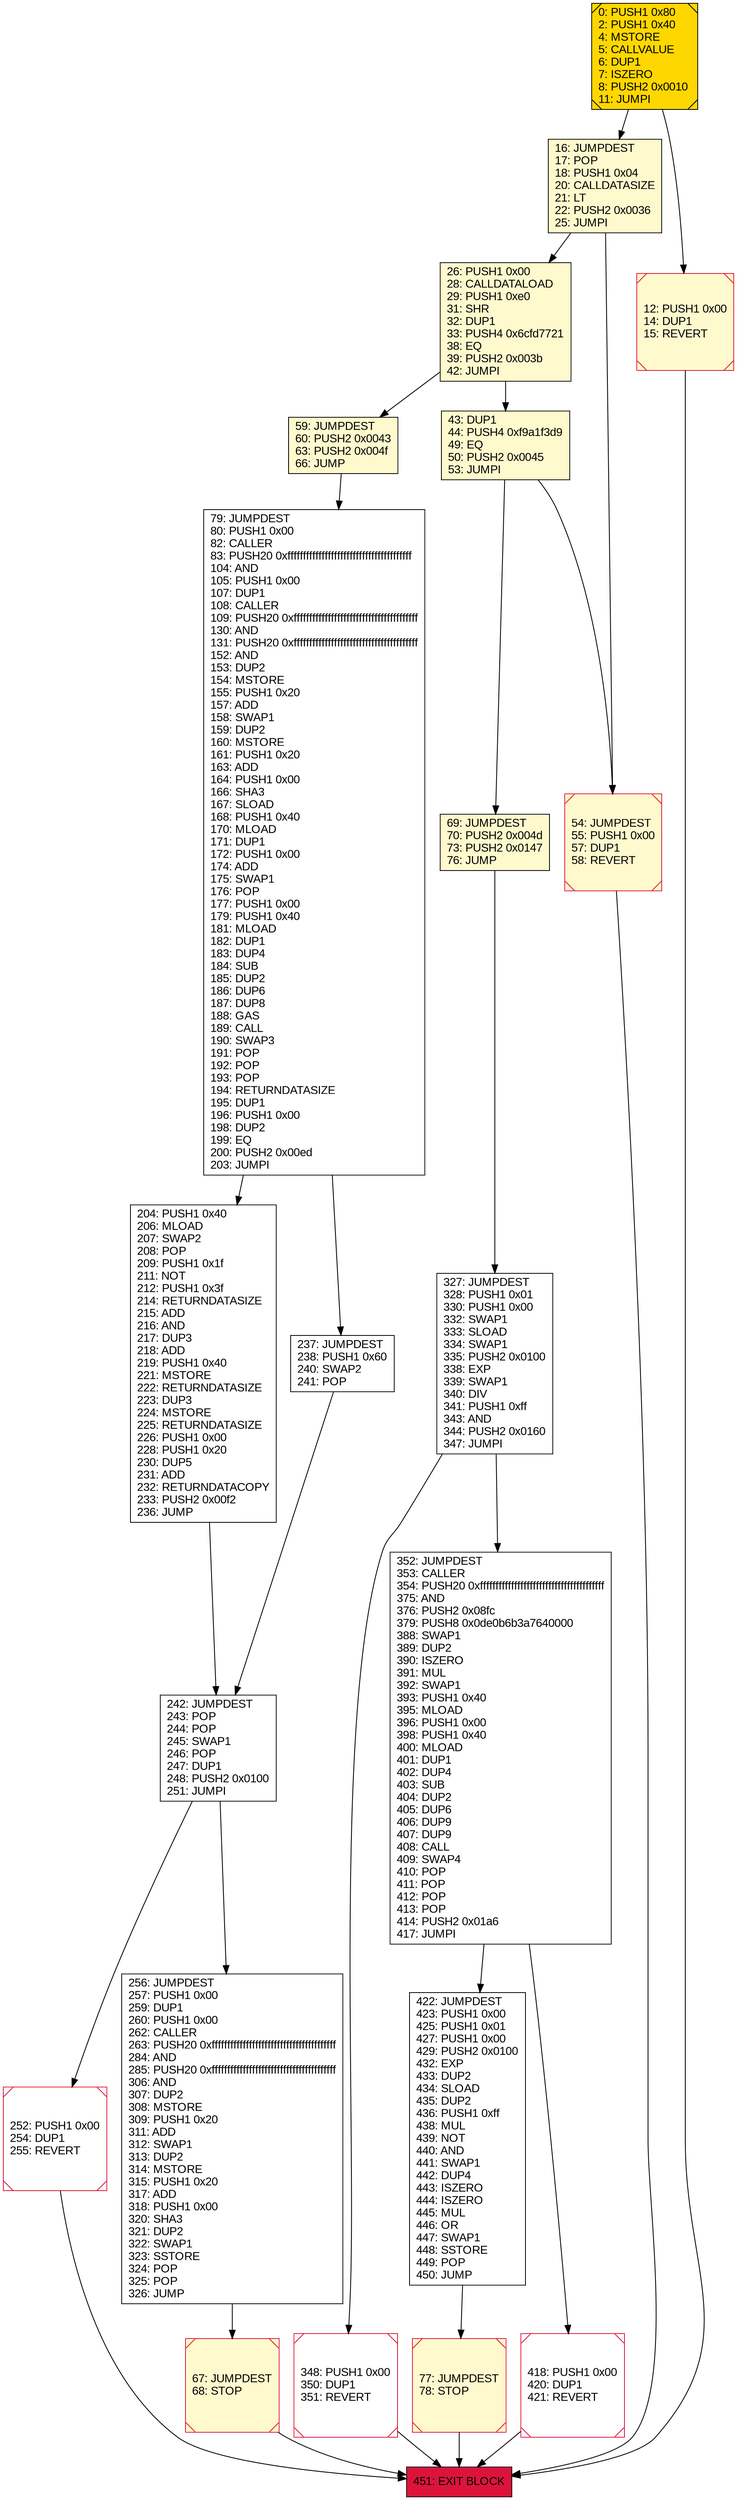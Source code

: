 digraph G {
bgcolor=transparent rankdir=UD;
node [shape=box style=filled color=black fillcolor=white fontname=arial fontcolor=black];
327 [label="327: JUMPDEST\l328: PUSH1 0x01\l330: PUSH1 0x00\l332: SWAP1\l333: SLOAD\l334: SWAP1\l335: PUSH2 0x0100\l338: EXP\l339: SWAP1\l340: DIV\l341: PUSH1 0xff\l343: AND\l344: PUSH2 0x0160\l347: JUMPI\l" ];
26 [label="26: PUSH1 0x00\l28: CALLDATALOAD\l29: PUSH1 0xe0\l31: SHR\l32: DUP1\l33: PUSH4 0x6cfd7721\l38: EQ\l39: PUSH2 0x003b\l42: JUMPI\l" fillcolor=lemonchiffon ];
451 [label="451: EXIT BLOCK\l" fillcolor=crimson ];
418 [label="418: PUSH1 0x00\l420: DUP1\l421: REVERT\l" shape=Msquare color=crimson ];
79 [label="79: JUMPDEST\l80: PUSH1 0x00\l82: CALLER\l83: PUSH20 0xffffffffffffffffffffffffffffffffffffffff\l104: AND\l105: PUSH1 0x00\l107: DUP1\l108: CALLER\l109: PUSH20 0xffffffffffffffffffffffffffffffffffffffff\l130: AND\l131: PUSH20 0xffffffffffffffffffffffffffffffffffffffff\l152: AND\l153: DUP2\l154: MSTORE\l155: PUSH1 0x20\l157: ADD\l158: SWAP1\l159: DUP2\l160: MSTORE\l161: PUSH1 0x20\l163: ADD\l164: PUSH1 0x00\l166: SHA3\l167: SLOAD\l168: PUSH1 0x40\l170: MLOAD\l171: DUP1\l172: PUSH1 0x00\l174: ADD\l175: SWAP1\l176: POP\l177: PUSH1 0x00\l179: PUSH1 0x40\l181: MLOAD\l182: DUP1\l183: DUP4\l184: SUB\l185: DUP2\l186: DUP6\l187: DUP8\l188: GAS\l189: CALL\l190: SWAP3\l191: POP\l192: POP\l193: POP\l194: RETURNDATASIZE\l195: DUP1\l196: PUSH1 0x00\l198: DUP2\l199: EQ\l200: PUSH2 0x00ed\l203: JUMPI\l" ];
204 [label="204: PUSH1 0x40\l206: MLOAD\l207: SWAP2\l208: POP\l209: PUSH1 0x1f\l211: NOT\l212: PUSH1 0x3f\l214: RETURNDATASIZE\l215: ADD\l216: AND\l217: DUP3\l218: ADD\l219: PUSH1 0x40\l221: MSTORE\l222: RETURNDATASIZE\l223: DUP3\l224: MSTORE\l225: RETURNDATASIZE\l226: PUSH1 0x00\l228: PUSH1 0x20\l230: DUP5\l231: ADD\l232: RETURNDATACOPY\l233: PUSH2 0x00f2\l236: JUMP\l" ];
256 [label="256: JUMPDEST\l257: PUSH1 0x00\l259: DUP1\l260: PUSH1 0x00\l262: CALLER\l263: PUSH20 0xffffffffffffffffffffffffffffffffffffffff\l284: AND\l285: PUSH20 0xffffffffffffffffffffffffffffffffffffffff\l306: AND\l307: DUP2\l308: MSTORE\l309: PUSH1 0x20\l311: ADD\l312: SWAP1\l313: DUP2\l314: MSTORE\l315: PUSH1 0x20\l317: ADD\l318: PUSH1 0x00\l320: SHA3\l321: DUP2\l322: SWAP1\l323: SSTORE\l324: POP\l325: POP\l326: JUMP\l" ];
16 [label="16: JUMPDEST\l17: POP\l18: PUSH1 0x04\l20: CALLDATASIZE\l21: LT\l22: PUSH2 0x0036\l25: JUMPI\l" fillcolor=lemonchiffon ];
59 [label="59: JUMPDEST\l60: PUSH2 0x0043\l63: PUSH2 0x004f\l66: JUMP\l" fillcolor=lemonchiffon ];
12 [label="12: PUSH1 0x00\l14: DUP1\l15: REVERT\l" fillcolor=lemonchiffon shape=Msquare color=crimson ];
352 [label="352: JUMPDEST\l353: CALLER\l354: PUSH20 0xffffffffffffffffffffffffffffffffffffffff\l375: AND\l376: PUSH2 0x08fc\l379: PUSH8 0x0de0b6b3a7640000\l388: SWAP1\l389: DUP2\l390: ISZERO\l391: MUL\l392: SWAP1\l393: PUSH1 0x40\l395: MLOAD\l396: PUSH1 0x00\l398: PUSH1 0x40\l400: MLOAD\l401: DUP1\l402: DUP4\l403: SUB\l404: DUP2\l405: DUP6\l406: DUP9\l407: DUP9\l408: CALL\l409: SWAP4\l410: POP\l411: POP\l412: POP\l413: POP\l414: PUSH2 0x01a6\l417: JUMPI\l" ];
422 [label="422: JUMPDEST\l423: PUSH1 0x00\l425: PUSH1 0x01\l427: PUSH1 0x00\l429: PUSH2 0x0100\l432: EXP\l433: DUP2\l434: SLOAD\l435: DUP2\l436: PUSH1 0xff\l438: MUL\l439: NOT\l440: AND\l441: SWAP1\l442: DUP4\l443: ISZERO\l444: ISZERO\l445: MUL\l446: OR\l447: SWAP1\l448: SSTORE\l449: POP\l450: JUMP\l" ];
237 [label="237: JUMPDEST\l238: PUSH1 0x60\l240: SWAP2\l241: POP\l" ];
54 [label="54: JUMPDEST\l55: PUSH1 0x00\l57: DUP1\l58: REVERT\l" fillcolor=lemonchiffon shape=Msquare color=crimson ];
69 [label="69: JUMPDEST\l70: PUSH2 0x004d\l73: PUSH2 0x0147\l76: JUMP\l" fillcolor=lemonchiffon ];
67 [label="67: JUMPDEST\l68: STOP\l" fillcolor=lemonchiffon shape=Msquare color=crimson ];
0 [label="0: PUSH1 0x80\l2: PUSH1 0x40\l4: MSTORE\l5: CALLVALUE\l6: DUP1\l7: ISZERO\l8: PUSH2 0x0010\l11: JUMPI\l" fillcolor=lemonchiffon shape=Msquare fillcolor=gold ];
77 [label="77: JUMPDEST\l78: STOP\l" fillcolor=lemonchiffon shape=Msquare color=crimson ];
242 [label="242: JUMPDEST\l243: POP\l244: POP\l245: SWAP1\l246: POP\l247: DUP1\l248: PUSH2 0x0100\l251: JUMPI\l" ];
252 [label="252: PUSH1 0x00\l254: DUP1\l255: REVERT\l" shape=Msquare color=crimson ];
348 [label="348: PUSH1 0x00\l350: DUP1\l351: REVERT\l" shape=Msquare color=crimson ];
43 [label="43: DUP1\l44: PUSH4 0xf9a1f3d9\l49: EQ\l50: PUSH2 0x0045\l53: JUMPI\l" fillcolor=lemonchiffon ];
418 -> 451;
79 -> 204;
352 -> 422;
16 -> 26;
242 -> 252;
59 -> 79;
79 -> 237;
26 -> 59;
352 -> 418;
256 -> 67;
16 -> 54;
67 -> 451;
69 -> 327;
422 -> 77;
77 -> 451;
242 -> 256;
327 -> 348;
252 -> 451;
43 -> 69;
43 -> 54;
327 -> 352;
12 -> 451;
54 -> 451;
0 -> 12;
237 -> 242;
26 -> 43;
204 -> 242;
0 -> 16;
348 -> 451;
}